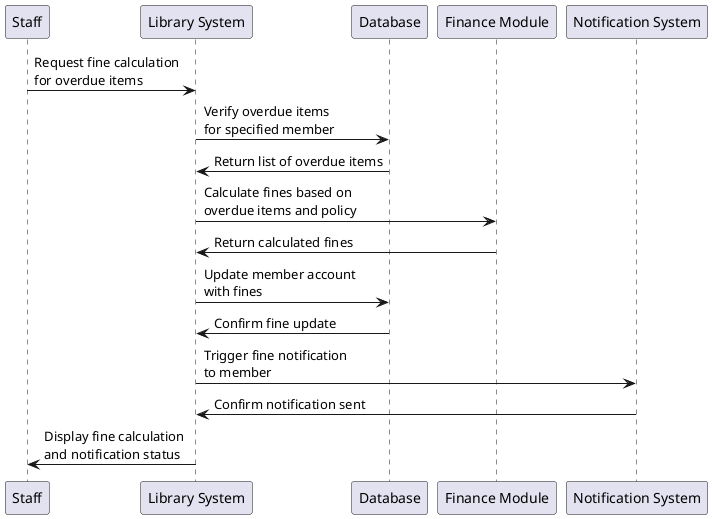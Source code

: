 @startuml
participant Staff as S
participant "Library System" as LS
participant "Database" as DB
participant "Finance Module" as FM
participant "Notification System" as NS

S -> LS : Request fine calculation\nfor overdue items
LS -> DB : Verify overdue items\nfor specified member
DB -> LS : Return list of overdue items
LS -> FM : Calculate fines based on\noverdue items and policy
FM -> LS : Return calculated fines
LS -> DB : Update member account\nwith fines
DB -> LS : Confirm fine update
LS -> NS : Trigger fine notification\nto member
NS -> LS : Confirm notification sent
LS -> S : Display fine calculation\nand notification status
@enduml